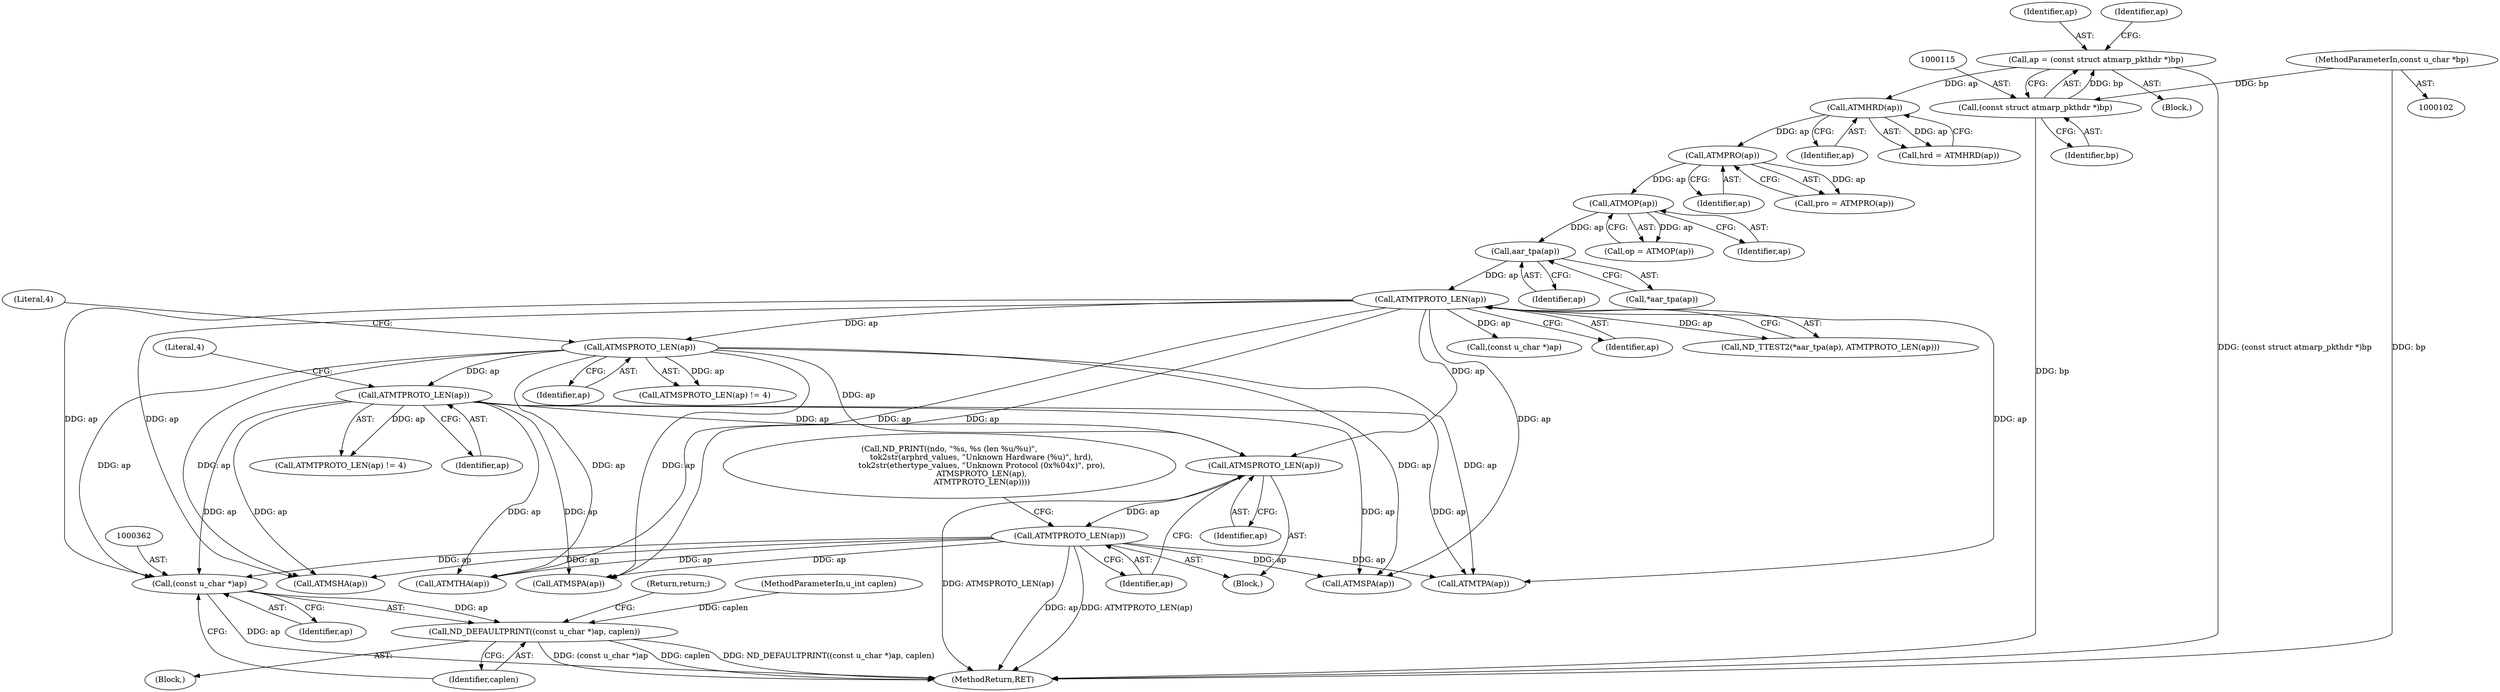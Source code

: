 digraph "0_tcpdump_13ab8d18617d616c7d343530f8a842e7143fb5cc_0@pointer" {
"1000361" [label="(Call,(const u_char *)ap)"];
"1000138" [label="(Call,ATMTPROTO_LEN(ap))"];
"1000136" [label="(Call,aar_tpa(ap))"];
"1000130" [label="(Call,ATMOP(ap))"];
"1000126" [label="(Call,ATMPRO(ap))"];
"1000122" [label="(Call,ATMHRD(ap))"];
"1000112" [label="(Call,ap = (const struct atmarp_pkthdr *)bp)"];
"1000114" [label="(Call,(const struct atmarp_pkthdr *)bp)"];
"1000104" [label="(MethodParameterIn,const u_char *bp)"];
"1000179" [label="(Call,ATMTPROTO_LEN(ap))"];
"1000174" [label="(Call,ATMSPROTO_LEN(ap))"];
"1000204" [label="(Call,ATMTPROTO_LEN(ap))"];
"1000202" [label="(Call,ATMSPROTO_LEN(ap))"];
"1000360" [label="(Call,ND_DEFAULTPRINT((const u_char *)ap, caplen))"];
"1000363" [label="(Identifier,ap)"];
"1000104" [label="(MethodParameterIn,const u_char *bp)"];
"1000330" [label="(Call,ATMSHA(ap))"];
"1000148" [label="(Call,(const u_char *)ap)"];
"1000116" [label="(Identifier,bp)"];
"1000181" [label="(Literal,4)"];
"1000136" [label="(Call,aar_tpa(ap))"];
"1000128" [label="(Call,op = ATMOP(ap))"];
"1000113" [label="(Identifier,ap)"];
"1000203" [label="(Identifier,ap)"];
"1000231" [label="(Block,)"];
"1000364" [label="(Identifier,caplen)"];
"1000139" [label="(Identifier,ap)"];
"1000112" [label="(Call,ap = (const struct atmarp_pkthdr *)bp)"];
"1000138" [label="(Call,ATMTPROTO_LEN(ap))"];
"1000179" [label="(Call,ATMTPROTO_LEN(ap))"];
"1000130" [label="(Call,ATMOP(ap))"];
"1000127" [label="(Identifier,ap)"];
"1000240" [label="(Call,ATMTPA(ap))"];
"1000202" [label="(Call,ATMSPROTO_LEN(ap))"];
"1000174" [label="(Call,ATMSPROTO_LEN(ap))"];
"1000119" [label="(Identifier,ap)"];
"1000122" [label="(Call,ATMHRD(ap))"];
"1000204" [label="(Call,ATMTPROTO_LEN(ap))"];
"1000137" [label="(Identifier,ap)"];
"1000304" [label="(Call,ATMTHA(ap))"];
"1000114" [label="(Call,(const struct atmarp_pkthdr *)bp)"];
"1000135" [label="(Call,*aar_tpa(ap))"];
"1000365" [label="(Return,return;)"];
"1000124" [label="(Call,pro = ATMPRO(ap))"];
"1000176" [label="(Literal,4)"];
"1000201" [label="(Block,)"];
"1000175" [label="(Identifier,ap)"];
"1000186" [label="(Call,ND_PRINT((ndo, \"%s, %s (len %u/%u)\",\n                          tok2str(arphrd_values, \"Unknown Hardware (%u)\", hrd),\n                          tok2str(ethertype_values, \"Unknown Protocol (0x%04x)\", pro),\n                          ATMSPROTO_LEN(ap),\n                          ATMTPROTO_LEN(ap))))"];
"1000173" [label="(Call,ATMSPROTO_LEN(ap) != 4)"];
"1000356" [label="(Call,ATMSPA(ap))"];
"1000126" [label="(Call,ATMPRO(ap))"];
"1000131" [label="(Identifier,ap)"];
"1000107" [label="(Block,)"];
"1000178" [label="(Call,ATMTPROTO_LEN(ap) != 4)"];
"1000120" [label="(Call,hrd = ATMHRD(ap))"];
"1000205" [label="(Identifier,ap)"];
"1000123" [label="(Identifier,ap)"];
"1000381" [label="(MethodReturn,RET)"];
"1000134" [label="(Call,ND_TTEST2(*aar_tpa(ap), ATMTPROTO_LEN(ap)))"];
"1000180" [label="(Identifier,ap)"];
"1000361" [label="(Call,(const u_char *)ap)"];
"1000106" [label="(MethodParameterIn,u_int caplen)"];
"1000360" [label="(Call,ND_DEFAULTPRINT((const u_char *)ap, caplen))"];
"1000284" [label="(Call,ATMSPA(ap))"];
"1000361" -> "1000360"  [label="AST: "];
"1000361" -> "1000363"  [label="CFG: "];
"1000362" -> "1000361"  [label="AST: "];
"1000363" -> "1000361"  [label="AST: "];
"1000364" -> "1000361"  [label="CFG: "];
"1000361" -> "1000381"  [label="DDG: ap"];
"1000361" -> "1000360"  [label="DDG: ap"];
"1000138" -> "1000361"  [label="DDG: ap"];
"1000179" -> "1000361"  [label="DDG: ap"];
"1000204" -> "1000361"  [label="DDG: ap"];
"1000174" -> "1000361"  [label="DDG: ap"];
"1000138" -> "1000134"  [label="AST: "];
"1000138" -> "1000139"  [label="CFG: "];
"1000139" -> "1000138"  [label="AST: "];
"1000134" -> "1000138"  [label="CFG: "];
"1000138" -> "1000134"  [label="DDG: ap"];
"1000136" -> "1000138"  [label="DDG: ap"];
"1000138" -> "1000148"  [label="DDG: ap"];
"1000138" -> "1000174"  [label="DDG: ap"];
"1000138" -> "1000202"  [label="DDG: ap"];
"1000138" -> "1000240"  [label="DDG: ap"];
"1000138" -> "1000284"  [label="DDG: ap"];
"1000138" -> "1000304"  [label="DDG: ap"];
"1000138" -> "1000330"  [label="DDG: ap"];
"1000138" -> "1000356"  [label="DDG: ap"];
"1000136" -> "1000135"  [label="AST: "];
"1000136" -> "1000137"  [label="CFG: "];
"1000137" -> "1000136"  [label="AST: "];
"1000135" -> "1000136"  [label="CFG: "];
"1000130" -> "1000136"  [label="DDG: ap"];
"1000130" -> "1000128"  [label="AST: "];
"1000130" -> "1000131"  [label="CFG: "];
"1000131" -> "1000130"  [label="AST: "];
"1000128" -> "1000130"  [label="CFG: "];
"1000130" -> "1000128"  [label="DDG: ap"];
"1000126" -> "1000130"  [label="DDG: ap"];
"1000126" -> "1000124"  [label="AST: "];
"1000126" -> "1000127"  [label="CFG: "];
"1000127" -> "1000126"  [label="AST: "];
"1000124" -> "1000126"  [label="CFG: "];
"1000126" -> "1000124"  [label="DDG: ap"];
"1000122" -> "1000126"  [label="DDG: ap"];
"1000122" -> "1000120"  [label="AST: "];
"1000122" -> "1000123"  [label="CFG: "];
"1000123" -> "1000122"  [label="AST: "];
"1000120" -> "1000122"  [label="CFG: "];
"1000122" -> "1000120"  [label="DDG: ap"];
"1000112" -> "1000122"  [label="DDG: ap"];
"1000112" -> "1000107"  [label="AST: "];
"1000112" -> "1000114"  [label="CFG: "];
"1000113" -> "1000112"  [label="AST: "];
"1000114" -> "1000112"  [label="AST: "];
"1000119" -> "1000112"  [label="CFG: "];
"1000112" -> "1000381"  [label="DDG: (const struct atmarp_pkthdr *)bp"];
"1000114" -> "1000112"  [label="DDG: bp"];
"1000114" -> "1000116"  [label="CFG: "];
"1000115" -> "1000114"  [label="AST: "];
"1000116" -> "1000114"  [label="AST: "];
"1000114" -> "1000381"  [label="DDG: bp"];
"1000104" -> "1000114"  [label="DDG: bp"];
"1000104" -> "1000102"  [label="AST: "];
"1000104" -> "1000381"  [label="DDG: bp"];
"1000179" -> "1000178"  [label="AST: "];
"1000179" -> "1000180"  [label="CFG: "];
"1000180" -> "1000179"  [label="AST: "];
"1000181" -> "1000179"  [label="CFG: "];
"1000179" -> "1000178"  [label="DDG: ap"];
"1000174" -> "1000179"  [label="DDG: ap"];
"1000179" -> "1000202"  [label="DDG: ap"];
"1000179" -> "1000240"  [label="DDG: ap"];
"1000179" -> "1000284"  [label="DDG: ap"];
"1000179" -> "1000304"  [label="DDG: ap"];
"1000179" -> "1000330"  [label="DDG: ap"];
"1000179" -> "1000356"  [label="DDG: ap"];
"1000174" -> "1000173"  [label="AST: "];
"1000174" -> "1000175"  [label="CFG: "];
"1000175" -> "1000174"  [label="AST: "];
"1000176" -> "1000174"  [label="CFG: "];
"1000174" -> "1000173"  [label="DDG: ap"];
"1000174" -> "1000202"  [label="DDG: ap"];
"1000174" -> "1000240"  [label="DDG: ap"];
"1000174" -> "1000284"  [label="DDG: ap"];
"1000174" -> "1000304"  [label="DDG: ap"];
"1000174" -> "1000330"  [label="DDG: ap"];
"1000174" -> "1000356"  [label="DDG: ap"];
"1000204" -> "1000201"  [label="AST: "];
"1000204" -> "1000205"  [label="CFG: "];
"1000205" -> "1000204"  [label="AST: "];
"1000186" -> "1000204"  [label="CFG: "];
"1000204" -> "1000381"  [label="DDG: ap"];
"1000204" -> "1000381"  [label="DDG: ATMTPROTO_LEN(ap)"];
"1000202" -> "1000204"  [label="DDG: ap"];
"1000204" -> "1000240"  [label="DDG: ap"];
"1000204" -> "1000284"  [label="DDG: ap"];
"1000204" -> "1000304"  [label="DDG: ap"];
"1000204" -> "1000330"  [label="DDG: ap"];
"1000204" -> "1000356"  [label="DDG: ap"];
"1000202" -> "1000201"  [label="AST: "];
"1000202" -> "1000203"  [label="CFG: "];
"1000203" -> "1000202"  [label="AST: "];
"1000205" -> "1000202"  [label="CFG: "];
"1000202" -> "1000381"  [label="DDG: ATMSPROTO_LEN(ap)"];
"1000360" -> "1000231"  [label="AST: "];
"1000360" -> "1000364"  [label="CFG: "];
"1000364" -> "1000360"  [label="AST: "];
"1000365" -> "1000360"  [label="CFG: "];
"1000360" -> "1000381"  [label="DDG: (const u_char *)ap"];
"1000360" -> "1000381"  [label="DDG: caplen"];
"1000360" -> "1000381"  [label="DDG: ND_DEFAULTPRINT((const u_char *)ap, caplen)"];
"1000106" -> "1000360"  [label="DDG: caplen"];
}
